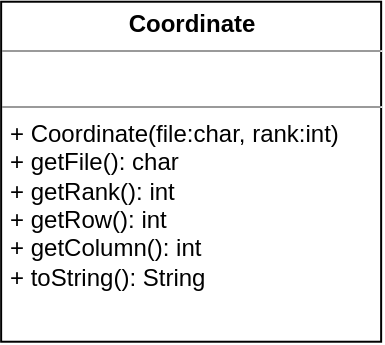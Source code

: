 <mxfile version="12.7.1" type="device"><diagram name="Page-1" id="c4acf3e9-155e-7222-9cf6-157b1a14988f"><mxGraphModel dx="541" dy="351" grid="1" gridSize="10" guides="1" tooltips="1" connect="1" arrows="1" fold="1" page="1" pageScale="1" pageWidth="850" pageHeight="1100" background="#ffffff" math="0" shadow="0"><root><mxCell id="0"/><mxCell id="1" parent="0"/><mxCell id="fHxcms-8YS9d268RMJwL-1" value="&lt;p style=&quot;margin: 0px ; margin-top: 4px ; text-align: center&quot;&gt;&lt;b&gt;Coordinate&lt;/b&gt;&lt;/p&gt;&lt;hr size=&quot;1&quot;&gt;&lt;p style=&quot;margin: 0px ; margin-left: 4px&quot;&gt;&amp;nbsp;&lt;/p&gt;&lt;hr size=&quot;1&quot;&gt;&lt;p style=&quot;margin: 0px ; margin-left: 4px&quot;&gt;+ Coordinate(file:char, rank:int)&lt;br&gt;+ getFile(): char&lt;/p&gt;&lt;p style=&quot;margin: 0px ; margin-left: 4px&quot;&gt;+ getRank(): int&lt;br&gt;&lt;/p&gt;&lt;p style=&quot;margin: 0px ; margin-left: 4px&quot;&gt;+ getRow(): int&lt;br&gt;&lt;/p&gt;&lt;p style=&quot;margin: 0px ; margin-left: 4px&quot;&gt;+ getColumn(): int&lt;br&gt;&lt;/p&gt;&lt;p style=&quot;margin: 0px ; margin-left: 4px&quot;&gt;+ toString(): String&lt;br&gt;&lt;/p&gt;" style="verticalAlign=top;align=left;overflow=fill;fontSize=12;fontFamily=Helvetica;html=1;rounded=0;shadow=0;comic=0;labelBackgroundColor=none;strokeWidth=1" vertex="1" parent="1"><mxGeometry x="-0.43" y="-0.14" width="190" height="170" as="geometry"/></mxCell></root></mxGraphModel></diagram></mxfile>
